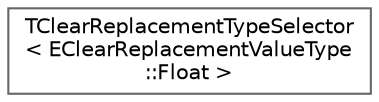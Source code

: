 digraph "Graphical Class Hierarchy"
{
 // INTERACTIVE_SVG=YES
 // LATEX_PDF_SIZE
  bgcolor="transparent";
  edge [fontname=Helvetica,fontsize=10,labelfontname=Helvetica,labelfontsize=10];
  node [fontname=Helvetica,fontsize=10,shape=box,height=0.2,width=0.4];
  rankdir="LR";
  Node0 [id="Node000000",label="TClearReplacementTypeSelector\l\< EClearReplacementValueType\l::Float \>",height=0.2,width=0.4,color="grey40", fillcolor="white", style="filled",URL="$dd/d72/structTClearReplacementTypeSelector_3_01EClearReplacementValueType_1_1Float_01_4.html",tooltip=" "];
}
